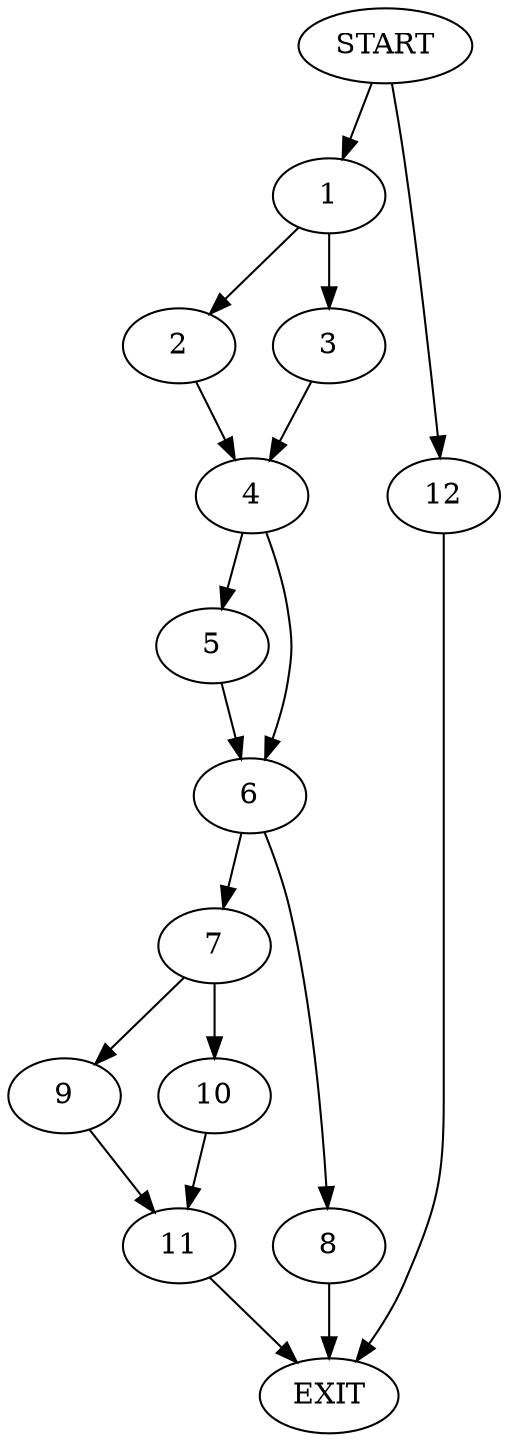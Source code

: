digraph {
0 [label="START"]
13 [label="EXIT"]
0 -> 1
1 -> 2
1 -> 3
3 -> 4
2 -> 4
4 -> 5
4 -> 6
5 -> 6
6 -> 7
6 -> 8
8 -> 13
7 -> 9
7 -> 10
10 -> 11
9 -> 11
0 -> 12
12 -> 13
11 -> 13
}
